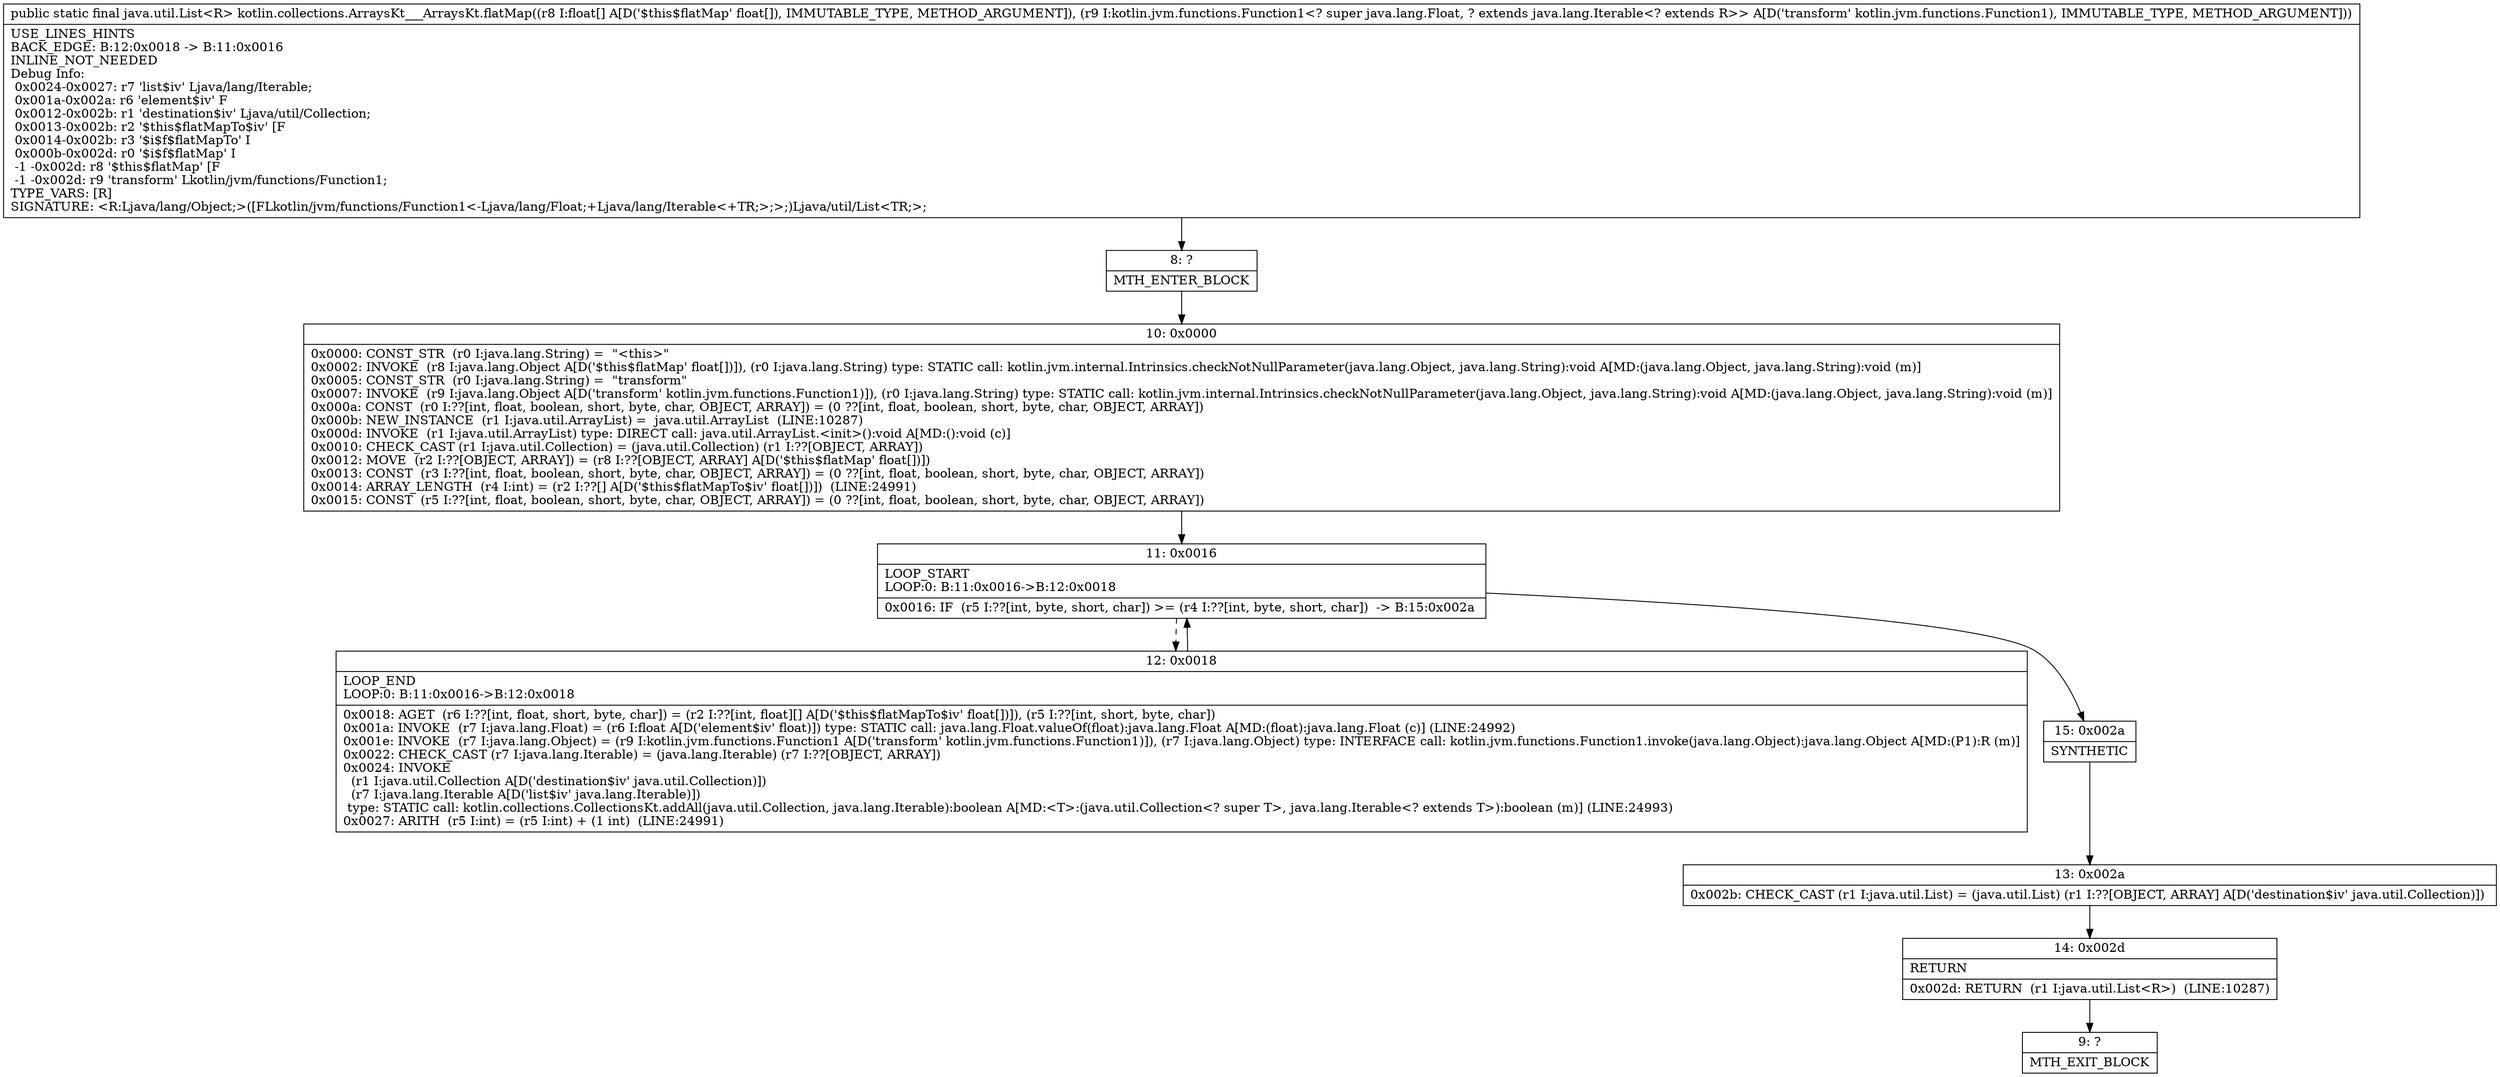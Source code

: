 digraph "CFG forkotlin.collections.ArraysKt___ArraysKt.flatMap([FLkotlin\/jvm\/functions\/Function1;)Ljava\/util\/List;" {
Node_8 [shape=record,label="{8\:\ ?|MTH_ENTER_BLOCK\l}"];
Node_10 [shape=record,label="{10\:\ 0x0000|0x0000: CONST_STR  (r0 I:java.lang.String) =  \"\<this\>\" \l0x0002: INVOKE  (r8 I:java.lang.Object A[D('$this$flatMap' float[])]), (r0 I:java.lang.String) type: STATIC call: kotlin.jvm.internal.Intrinsics.checkNotNullParameter(java.lang.Object, java.lang.String):void A[MD:(java.lang.Object, java.lang.String):void (m)]\l0x0005: CONST_STR  (r0 I:java.lang.String) =  \"transform\" \l0x0007: INVOKE  (r9 I:java.lang.Object A[D('transform' kotlin.jvm.functions.Function1)]), (r0 I:java.lang.String) type: STATIC call: kotlin.jvm.internal.Intrinsics.checkNotNullParameter(java.lang.Object, java.lang.String):void A[MD:(java.lang.Object, java.lang.String):void (m)]\l0x000a: CONST  (r0 I:??[int, float, boolean, short, byte, char, OBJECT, ARRAY]) = (0 ??[int, float, boolean, short, byte, char, OBJECT, ARRAY]) \l0x000b: NEW_INSTANCE  (r1 I:java.util.ArrayList) =  java.util.ArrayList  (LINE:10287)\l0x000d: INVOKE  (r1 I:java.util.ArrayList) type: DIRECT call: java.util.ArrayList.\<init\>():void A[MD:():void (c)]\l0x0010: CHECK_CAST (r1 I:java.util.Collection) = (java.util.Collection) (r1 I:??[OBJECT, ARRAY]) \l0x0012: MOVE  (r2 I:??[OBJECT, ARRAY]) = (r8 I:??[OBJECT, ARRAY] A[D('$this$flatMap' float[])]) \l0x0013: CONST  (r3 I:??[int, float, boolean, short, byte, char, OBJECT, ARRAY]) = (0 ??[int, float, boolean, short, byte, char, OBJECT, ARRAY]) \l0x0014: ARRAY_LENGTH  (r4 I:int) = (r2 I:??[] A[D('$this$flatMapTo$iv' float[])])  (LINE:24991)\l0x0015: CONST  (r5 I:??[int, float, boolean, short, byte, char, OBJECT, ARRAY]) = (0 ??[int, float, boolean, short, byte, char, OBJECT, ARRAY]) \l}"];
Node_11 [shape=record,label="{11\:\ 0x0016|LOOP_START\lLOOP:0: B:11:0x0016\-\>B:12:0x0018\l|0x0016: IF  (r5 I:??[int, byte, short, char]) \>= (r4 I:??[int, byte, short, char])  \-\> B:15:0x002a \l}"];
Node_12 [shape=record,label="{12\:\ 0x0018|LOOP_END\lLOOP:0: B:11:0x0016\-\>B:12:0x0018\l|0x0018: AGET  (r6 I:??[int, float, short, byte, char]) = (r2 I:??[int, float][] A[D('$this$flatMapTo$iv' float[])]), (r5 I:??[int, short, byte, char]) \l0x001a: INVOKE  (r7 I:java.lang.Float) = (r6 I:float A[D('element$iv' float)]) type: STATIC call: java.lang.Float.valueOf(float):java.lang.Float A[MD:(float):java.lang.Float (c)] (LINE:24992)\l0x001e: INVOKE  (r7 I:java.lang.Object) = (r9 I:kotlin.jvm.functions.Function1 A[D('transform' kotlin.jvm.functions.Function1)]), (r7 I:java.lang.Object) type: INTERFACE call: kotlin.jvm.functions.Function1.invoke(java.lang.Object):java.lang.Object A[MD:(P1):R (m)]\l0x0022: CHECK_CAST (r7 I:java.lang.Iterable) = (java.lang.Iterable) (r7 I:??[OBJECT, ARRAY]) \l0x0024: INVOKE  \l  (r1 I:java.util.Collection A[D('destination$iv' java.util.Collection)])\l  (r7 I:java.lang.Iterable A[D('list$iv' java.lang.Iterable)])\l type: STATIC call: kotlin.collections.CollectionsKt.addAll(java.util.Collection, java.lang.Iterable):boolean A[MD:\<T\>:(java.util.Collection\<? super T\>, java.lang.Iterable\<? extends T\>):boolean (m)] (LINE:24993)\l0x0027: ARITH  (r5 I:int) = (r5 I:int) + (1 int)  (LINE:24991)\l}"];
Node_15 [shape=record,label="{15\:\ 0x002a|SYNTHETIC\l}"];
Node_13 [shape=record,label="{13\:\ 0x002a|0x002b: CHECK_CAST (r1 I:java.util.List) = (java.util.List) (r1 I:??[OBJECT, ARRAY] A[D('destination$iv' java.util.Collection)]) \l}"];
Node_14 [shape=record,label="{14\:\ 0x002d|RETURN\l|0x002d: RETURN  (r1 I:java.util.List\<R\>)  (LINE:10287)\l}"];
Node_9 [shape=record,label="{9\:\ ?|MTH_EXIT_BLOCK\l}"];
MethodNode[shape=record,label="{public static final java.util.List\<R\> kotlin.collections.ArraysKt___ArraysKt.flatMap((r8 I:float[] A[D('$this$flatMap' float[]), IMMUTABLE_TYPE, METHOD_ARGUMENT]), (r9 I:kotlin.jvm.functions.Function1\<? super java.lang.Float, ? extends java.lang.Iterable\<? extends R\>\> A[D('transform' kotlin.jvm.functions.Function1), IMMUTABLE_TYPE, METHOD_ARGUMENT]))  | USE_LINES_HINTS\lBACK_EDGE: B:12:0x0018 \-\> B:11:0x0016\lINLINE_NOT_NEEDED\lDebug Info:\l  0x0024\-0x0027: r7 'list$iv' Ljava\/lang\/Iterable;\l  0x001a\-0x002a: r6 'element$iv' F\l  0x0012\-0x002b: r1 'destination$iv' Ljava\/util\/Collection;\l  0x0013\-0x002b: r2 '$this$flatMapTo$iv' [F\l  0x0014\-0x002b: r3 '$i$f$flatMapTo' I\l  0x000b\-0x002d: r0 '$i$f$flatMap' I\l  \-1 \-0x002d: r8 '$this$flatMap' [F\l  \-1 \-0x002d: r9 'transform' Lkotlin\/jvm\/functions\/Function1;\lTYPE_VARS: [R]\lSIGNATURE: \<R:Ljava\/lang\/Object;\>([FLkotlin\/jvm\/functions\/Function1\<\-Ljava\/lang\/Float;+Ljava\/lang\/Iterable\<+TR;\>;\>;)Ljava\/util\/List\<TR;\>;\l}"];
MethodNode -> Node_8;Node_8 -> Node_10;
Node_10 -> Node_11;
Node_11 -> Node_12[style=dashed];
Node_11 -> Node_15;
Node_12 -> Node_11;
Node_15 -> Node_13;
Node_13 -> Node_14;
Node_14 -> Node_9;
}

